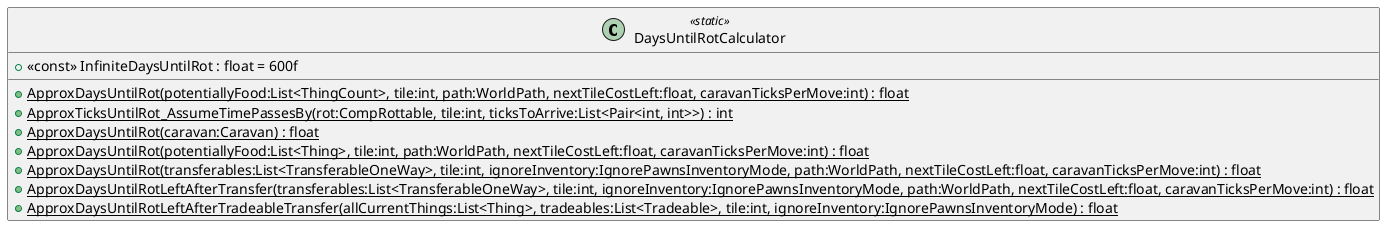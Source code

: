 @startuml
class DaysUntilRotCalculator <<static>> {
    + <<const>> InfiniteDaysUntilRot : float = 600f
    + {static} ApproxDaysUntilRot(potentiallyFood:List<ThingCount>, tile:int, path:WorldPath, nextTileCostLeft:float, caravanTicksPerMove:int) : float
    + {static} ApproxTicksUntilRot_AssumeTimePassesBy(rot:CompRottable, tile:int, ticksToArrive:List<Pair<int, int>>) : int
    + {static} ApproxDaysUntilRot(caravan:Caravan) : float
    + {static} ApproxDaysUntilRot(potentiallyFood:List<Thing>, tile:int, path:WorldPath, nextTileCostLeft:float, caravanTicksPerMove:int) : float
    + {static} ApproxDaysUntilRot(transferables:List<TransferableOneWay>, tile:int, ignoreInventory:IgnorePawnsInventoryMode, path:WorldPath, nextTileCostLeft:float, caravanTicksPerMove:int) : float
    + {static} ApproxDaysUntilRotLeftAfterTransfer(transferables:List<TransferableOneWay>, tile:int, ignoreInventory:IgnorePawnsInventoryMode, path:WorldPath, nextTileCostLeft:float, caravanTicksPerMove:int) : float
    + {static} ApproxDaysUntilRotLeftAfterTradeableTransfer(allCurrentThings:List<Thing>, tradeables:List<Tradeable>, tile:int, ignoreInventory:IgnorePawnsInventoryMode) : float
}
@enduml
